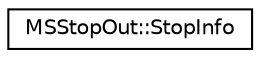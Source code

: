 digraph "Graphical Class Hierarchy"
{
  edge [fontname="Helvetica",fontsize="10",labelfontname="Helvetica",labelfontsize="10"];
  node [fontname="Helvetica",fontsize="10",shape=record];
  rankdir="LR";
  Node0 [label="MSStopOut::StopInfo",height=0.2,width=0.4,color="black", fillcolor="white", style="filled",URL="$d8/d60/struct_m_s_stop_out_1_1_stop_info.html"];
}
